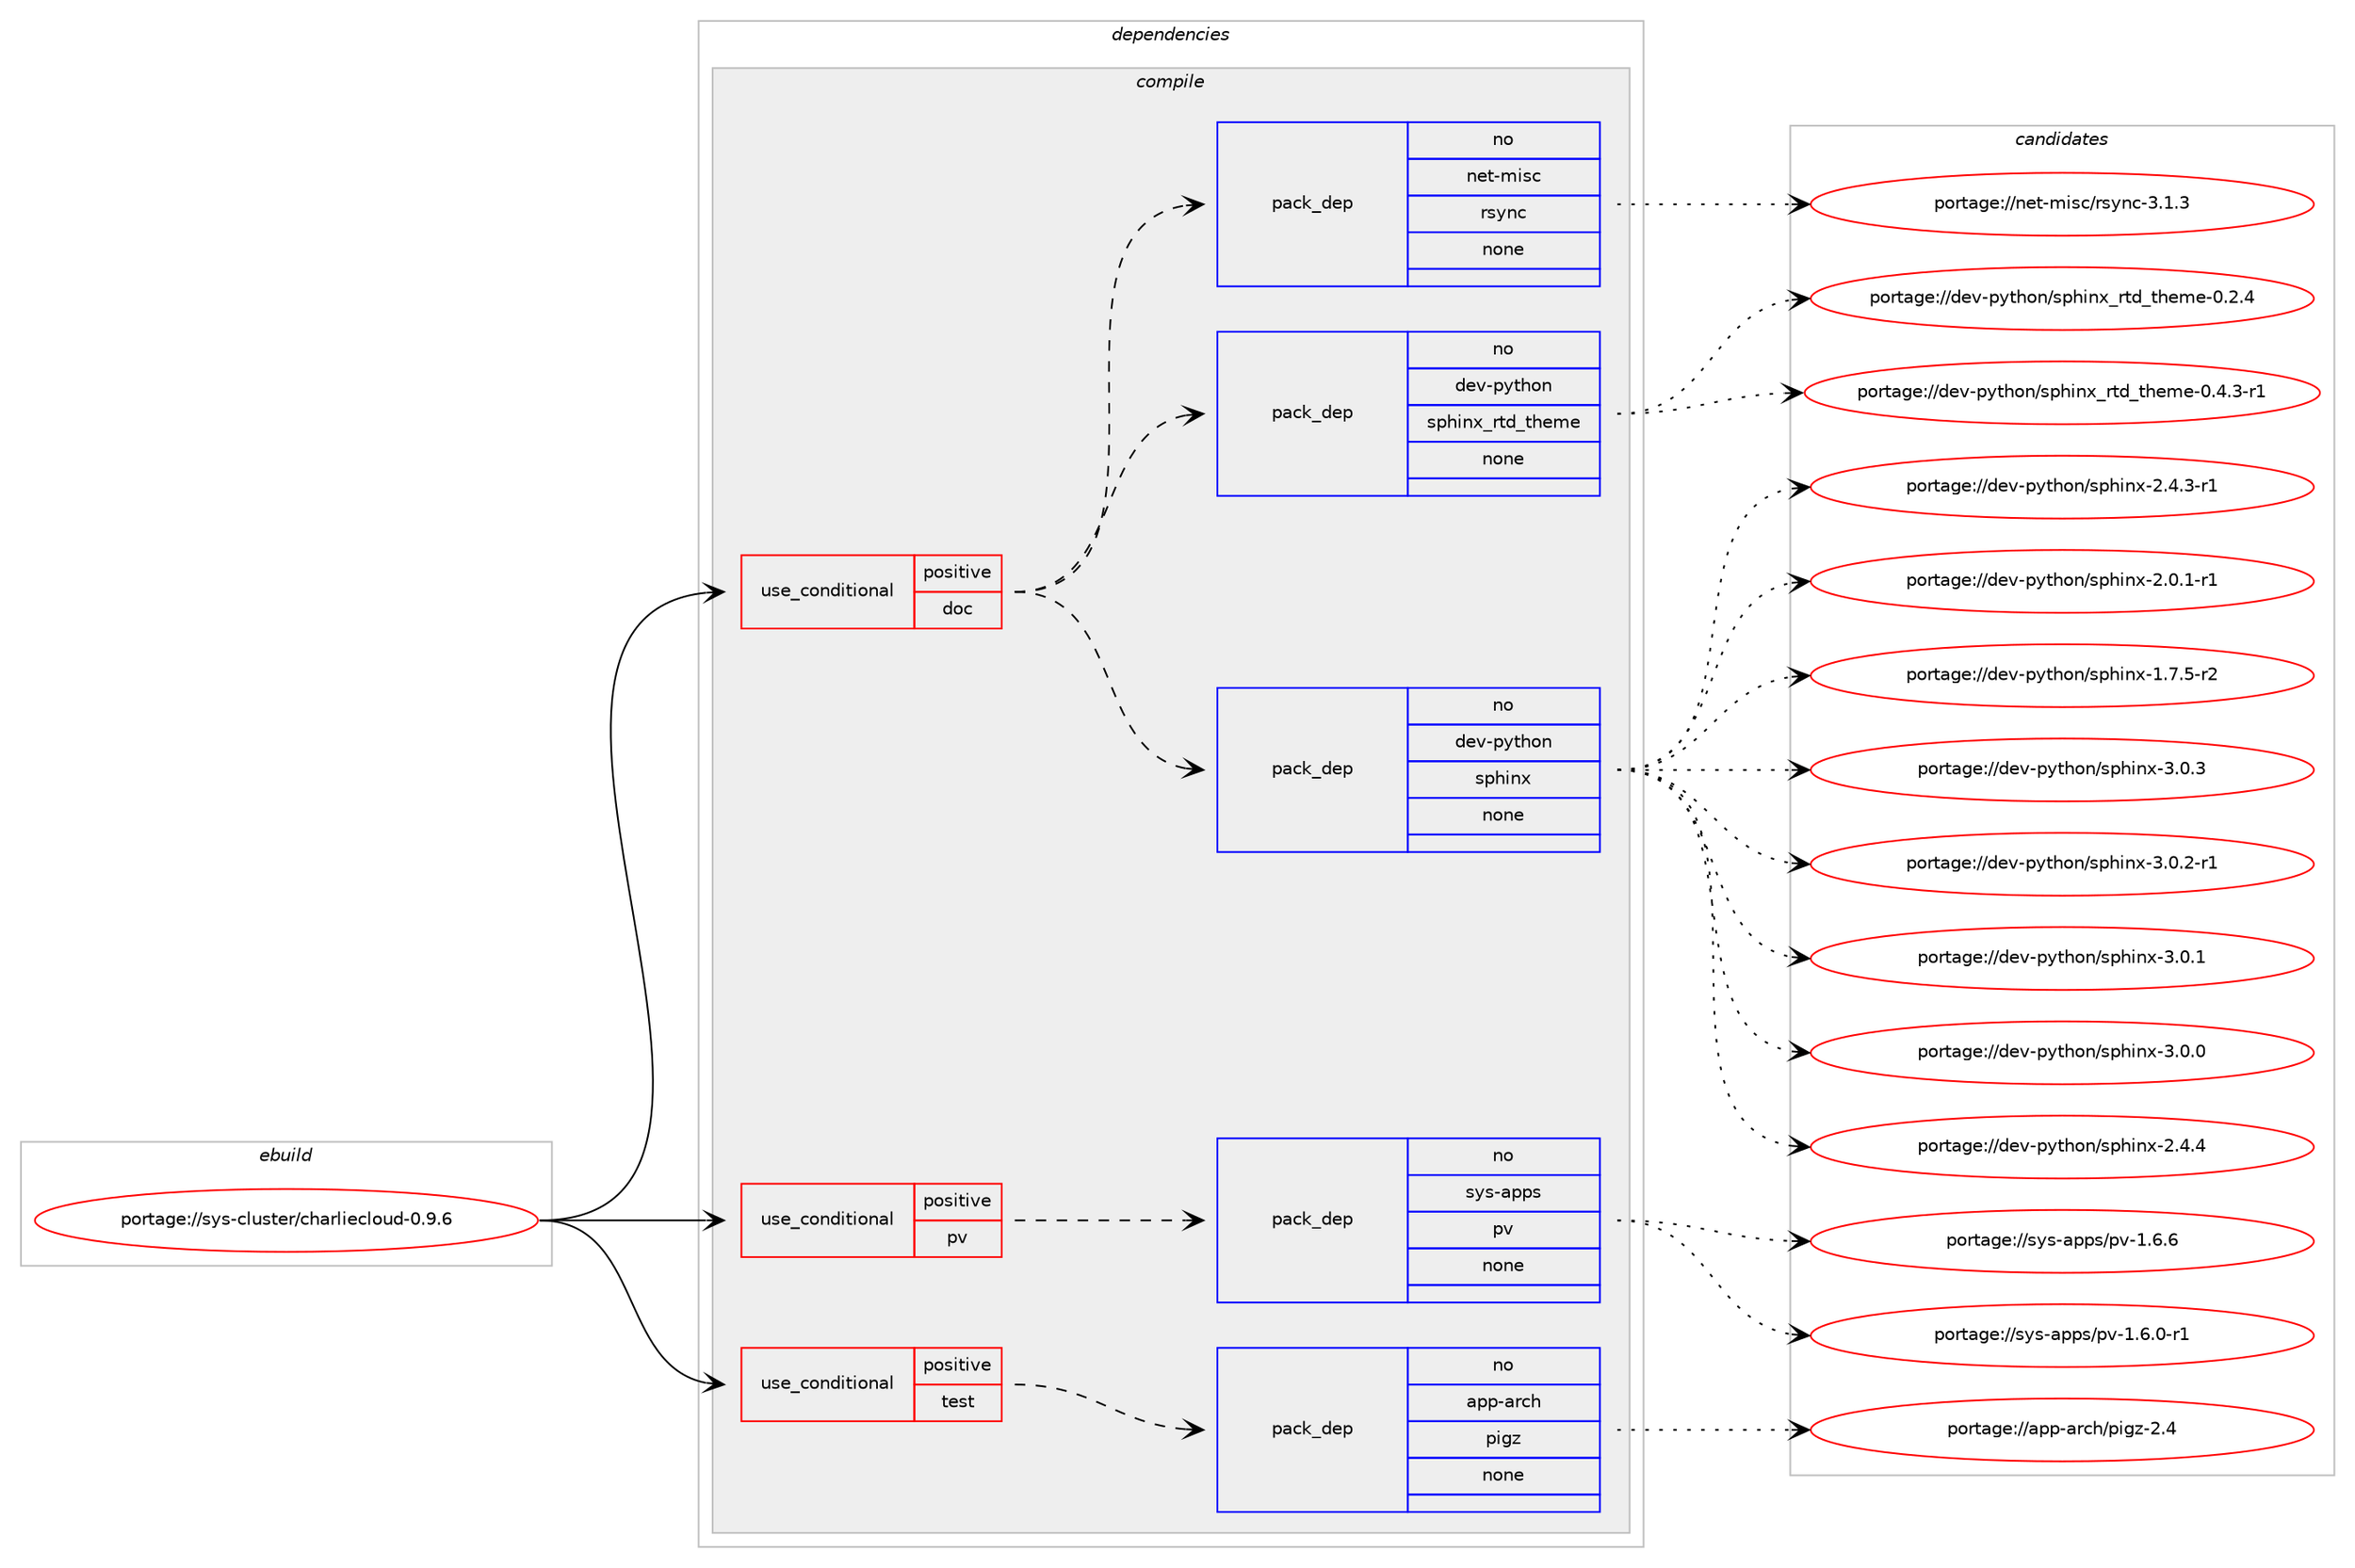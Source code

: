 digraph prolog {

# *************
# Graph options
# *************

newrank=true;
concentrate=true;
compound=true;
graph [rankdir=LR,fontname=Helvetica,fontsize=10,ranksep=1.5];#, ranksep=2.5, nodesep=0.2];
edge  [arrowhead=vee];
node  [fontname=Helvetica,fontsize=10];

# **********
# The ebuild
# **********

subgraph cluster_leftcol {
color=gray;
rank=same;
label=<<i>ebuild</i>>;
id [label="portage://sys-cluster/charliecloud-0.9.6", color=red, width=4, href="../sys-cluster/charliecloud-0.9.6.svg"];
}

# ****************
# The dependencies
# ****************

subgraph cluster_midcol {
color=gray;
label=<<i>dependencies</i>>;
subgraph cluster_compile {
fillcolor="#eeeeee";
style=filled;
label=<<i>compile</i>>;
subgraph cond423 {
dependency3371 [label=<<TABLE BORDER="0" CELLBORDER="1" CELLSPACING="0" CELLPADDING="4"><TR><TD ROWSPAN="3" CELLPADDING="10">use_conditional</TD></TR><TR><TD>positive</TD></TR><TR><TD>doc</TD></TR></TABLE>>, shape=none, color=red];
subgraph pack2878 {
dependency3372 [label=<<TABLE BORDER="0" CELLBORDER="1" CELLSPACING="0" CELLPADDING="4" WIDTH="220"><TR><TD ROWSPAN="6" CELLPADDING="30">pack_dep</TD></TR><TR><TD WIDTH="110">no</TD></TR><TR><TD>dev-python</TD></TR><TR><TD>sphinx</TD></TR><TR><TD>none</TD></TR><TR><TD></TD></TR></TABLE>>, shape=none, color=blue];
}
dependency3371:e -> dependency3372:w [weight=20,style="dashed",arrowhead="vee"];
subgraph pack2879 {
dependency3373 [label=<<TABLE BORDER="0" CELLBORDER="1" CELLSPACING="0" CELLPADDING="4" WIDTH="220"><TR><TD ROWSPAN="6" CELLPADDING="30">pack_dep</TD></TR><TR><TD WIDTH="110">no</TD></TR><TR><TD>dev-python</TD></TR><TR><TD>sphinx_rtd_theme</TD></TR><TR><TD>none</TD></TR><TR><TD></TD></TR></TABLE>>, shape=none, color=blue];
}
dependency3371:e -> dependency3373:w [weight=20,style="dashed",arrowhead="vee"];
subgraph pack2880 {
dependency3374 [label=<<TABLE BORDER="0" CELLBORDER="1" CELLSPACING="0" CELLPADDING="4" WIDTH="220"><TR><TD ROWSPAN="6" CELLPADDING="30">pack_dep</TD></TR><TR><TD WIDTH="110">no</TD></TR><TR><TD>net-misc</TD></TR><TR><TD>rsync</TD></TR><TR><TD>none</TD></TR><TR><TD></TD></TR></TABLE>>, shape=none, color=blue];
}
dependency3371:e -> dependency3374:w [weight=20,style="dashed",arrowhead="vee"];
}
id:e -> dependency3371:w [weight=20,style="solid",arrowhead="vee"];
subgraph cond424 {
dependency3375 [label=<<TABLE BORDER="0" CELLBORDER="1" CELLSPACING="0" CELLPADDING="4"><TR><TD ROWSPAN="3" CELLPADDING="10">use_conditional</TD></TR><TR><TD>positive</TD></TR><TR><TD>pv</TD></TR></TABLE>>, shape=none, color=red];
subgraph pack2881 {
dependency3376 [label=<<TABLE BORDER="0" CELLBORDER="1" CELLSPACING="0" CELLPADDING="4" WIDTH="220"><TR><TD ROWSPAN="6" CELLPADDING="30">pack_dep</TD></TR><TR><TD WIDTH="110">no</TD></TR><TR><TD>sys-apps</TD></TR><TR><TD>pv</TD></TR><TR><TD>none</TD></TR><TR><TD></TD></TR></TABLE>>, shape=none, color=blue];
}
dependency3375:e -> dependency3376:w [weight=20,style="dashed",arrowhead="vee"];
}
id:e -> dependency3375:w [weight=20,style="solid",arrowhead="vee"];
subgraph cond425 {
dependency3377 [label=<<TABLE BORDER="0" CELLBORDER="1" CELLSPACING="0" CELLPADDING="4"><TR><TD ROWSPAN="3" CELLPADDING="10">use_conditional</TD></TR><TR><TD>positive</TD></TR><TR><TD>test</TD></TR></TABLE>>, shape=none, color=red];
subgraph pack2882 {
dependency3378 [label=<<TABLE BORDER="0" CELLBORDER="1" CELLSPACING="0" CELLPADDING="4" WIDTH="220"><TR><TD ROWSPAN="6" CELLPADDING="30">pack_dep</TD></TR><TR><TD WIDTH="110">no</TD></TR><TR><TD>app-arch</TD></TR><TR><TD>pigz</TD></TR><TR><TD>none</TD></TR><TR><TD></TD></TR></TABLE>>, shape=none, color=blue];
}
dependency3377:e -> dependency3378:w [weight=20,style="dashed",arrowhead="vee"];
}
id:e -> dependency3377:w [weight=20,style="solid",arrowhead="vee"];
}
subgraph cluster_compileandrun {
fillcolor="#eeeeee";
style=filled;
label=<<i>compile and run</i>>;
}
subgraph cluster_run {
fillcolor="#eeeeee";
style=filled;
label=<<i>run</i>>;
}
}

# **************
# The candidates
# **************

subgraph cluster_choices {
rank=same;
color=gray;
label=<<i>candidates</i>>;

subgraph choice2878 {
color=black;
nodesep=1;
choice1001011184511212111610411111047115112104105110120455146484651 [label="portage://dev-python/sphinx-3.0.3", color=red, width=4,href="../dev-python/sphinx-3.0.3.svg"];
choice10010111845112121116104111110471151121041051101204551464846504511449 [label="portage://dev-python/sphinx-3.0.2-r1", color=red, width=4,href="../dev-python/sphinx-3.0.2-r1.svg"];
choice1001011184511212111610411111047115112104105110120455146484649 [label="portage://dev-python/sphinx-3.0.1", color=red, width=4,href="../dev-python/sphinx-3.0.1.svg"];
choice1001011184511212111610411111047115112104105110120455146484648 [label="portage://dev-python/sphinx-3.0.0", color=red, width=4,href="../dev-python/sphinx-3.0.0.svg"];
choice1001011184511212111610411111047115112104105110120455046524652 [label="portage://dev-python/sphinx-2.4.4", color=red, width=4,href="../dev-python/sphinx-2.4.4.svg"];
choice10010111845112121116104111110471151121041051101204550465246514511449 [label="portage://dev-python/sphinx-2.4.3-r1", color=red, width=4,href="../dev-python/sphinx-2.4.3-r1.svg"];
choice10010111845112121116104111110471151121041051101204550464846494511449 [label="portage://dev-python/sphinx-2.0.1-r1", color=red, width=4,href="../dev-python/sphinx-2.0.1-r1.svg"];
choice10010111845112121116104111110471151121041051101204549465546534511450 [label="portage://dev-python/sphinx-1.7.5-r2", color=red, width=4,href="../dev-python/sphinx-1.7.5-r2.svg"];
dependency3372:e -> choice1001011184511212111610411111047115112104105110120455146484651:w [style=dotted,weight="100"];
dependency3372:e -> choice10010111845112121116104111110471151121041051101204551464846504511449:w [style=dotted,weight="100"];
dependency3372:e -> choice1001011184511212111610411111047115112104105110120455146484649:w [style=dotted,weight="100"];
dependency3372:e -> choice1001011184511212111610411111047115112104105110120455146484648:w [style=dotted,weight="100"];
dependency3372:e -> choice1001011184511212111610411111047115112104105110120455046524652:w [style=dotted,weight="100"];
dependency3372:e -> choice10010111845112121116104111110471151121041051101204550465246514511449:w [style=dotted,weight="100"];
dependency3372:e -> choice10010111845112121116104111110471151121041051101204550464846494511449:w [style=dotted,weight="100"];
dependency3372:e -> choice10010111845112121116104111110471151121041051101204549465546534511450:w [style=dotted,weight="100"];
}
subgraph choice2879 {
color=black;
nodesep=1;
choice100101118451121211161041111104711511210410511012095114116100951161041011091014548465246514511449 [label="portage://dev-python/sphinx_rtd_theme-0.4.3-r1", color=red, width=4,href="../dev-python/sphinx_rtd_theme-0.4.3-r1.svg"];
choice10010111845112121116104111110471151121041051101209511411610095116104101109101454846504652 [label="portage://dev-python/sphinx_rtd_theme-0.2.4", color=red, width=4,href="../dev-python/sphinx_rtd_theme-0.2.4.svg"];
dependency3373:e -> choice100101118451121211161041111104711511210410511012095114116100951161041011091014548465246514511449:w [style=dotted,weight="100"];
dependency3373:e -> choice10010111845112121116104111110471151121041051101209511411610095116104101109101454846504652:w [style=dotted,weight="100"];
}
subgraph choice2880 {
color=black;
nodesep=1;
choice11010111645109105115994711411512111099455146494651 [label="portage://net-misc/rsync-3.1.3", color=red, width=4,href="../net-misc/rsync-3.1.3.svg"];
dependency3374:e -> choice11010111645109105115994711411512111099455146494651:w [style=dotted,weight="100"];
}
subgraph choice2881 {
color=black;
nodesep=1;
choice115121115459711211211547112118454946544654 [label="portage://sys-apps/pv-1.6.6", color=red, width=4,href="../sys-apps/pv-1.6.6.svg"];
choice1151211154597112112115471121184549465446484511449 [label="portage://sys-apps/pv-1.6.0-r1", color=red, width=4,href="../sys-apps/pv-1.6.0-r1.svg"];
dependency3376:e -> choice115121115459711211211547112118454946544654:w [style=dotted,weight="100"];
dependency3376:e -> choice1151211154597112112115471121184549465446484511449:w [style=dotted,weight="100"];
}
subgraph choice2882 {
color=black;
nodesep=1;
choice971121124597114991044711210510312245504652 [label="portage://app-arch/pigz-2.4", color=red, width=4,href="../app-arch/pigz-2.4.svg"];
dependency3378:e -> choice971121124597114991044711210510312245504652:w [style=dotted,weight="100"];
}
}

}
